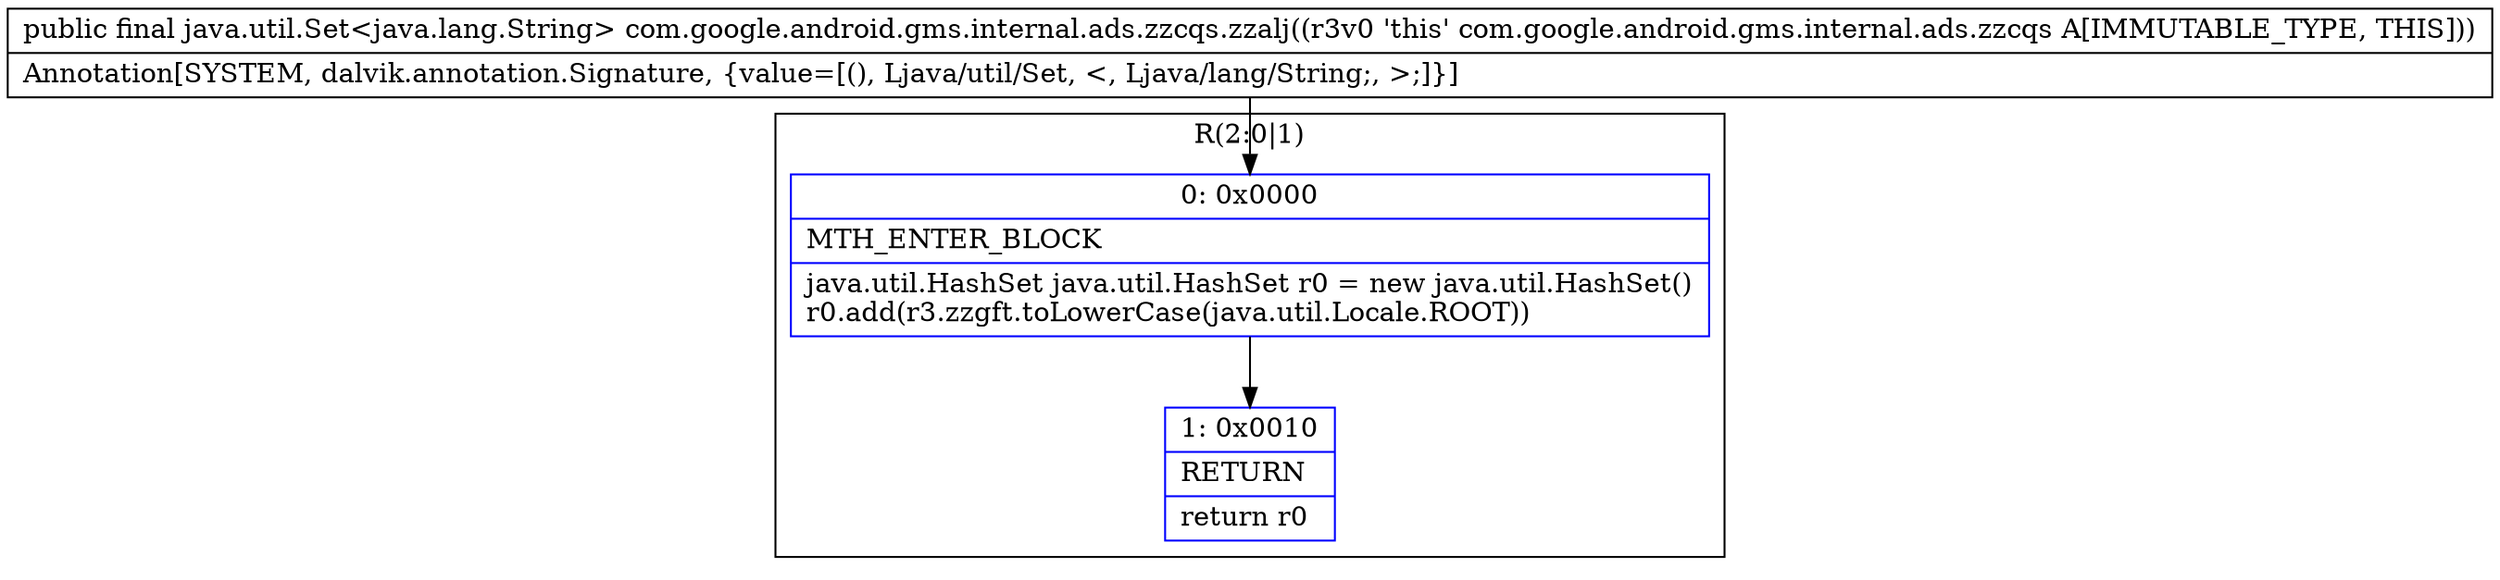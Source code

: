 digraph "CFG forcom.google.android.gms.internal.ads.zzcqs.zzalj()Ljava\/util\/Set;" {
subgraph cluster_Region_1548527557 {
label = "R(2:0|1)";
node [shape=record,color=blue];
Node_0 [shape=record,label="{0\:\ 0x0000|MTH_ENTER_BLOCK\l|java.util.HashSet java.util.HashSet r0 = new java.util.HashSet()\lr0.add(r3.zzgft.toLowerCase(java.util.Locale.ROOT))\l}"];
Node_1 [shape=record,label="{1\:\ 0x0010|RETURN\l|return r0\l}"];
}
MethodNode[shape=record,label="{public final java.util.Set\<java.lang.String\> com.google.android.gms.internal.ads.zzcqs.zzalj((r3v0 'this' com.google.android.gms.internal.ads.zzcqs A[IMMUTABLE_TYPE, THIS]))  | Annotation[SYSTEM, dalvik.annotation.Signature, \{value=[(), Ljava\/util\/Set, \<, Ljava\/lang\/String;, \>;]\}]\l}"];
MethodNode -> Node_0;
Node_0 -> Node_1;
}

